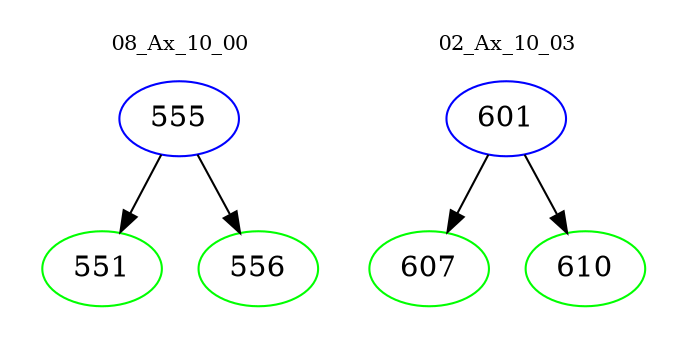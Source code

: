 digraph{
subgraph cluster_0 {
color = white
label = "08_Ax_10_00";
fontsize=10;
T0_555 [label="555", color="blue"]
T0_555 -> T0_551 [color="black"]
T0_551 [label="551", color="green"]
T0_555 -> T0_556 [color="black"]
T0_556 [label="556", color="green"]
}
subgraph cluster_1 {
color = white
label = "02_Ax_10_03";
fontsize=10;
T1_601 [label="601", color="blue"]
T1_601 -> T1_607 [color="black"]
T1_607 [label="607", color="green"]
T1_601 -> T1_610 [color="black"]
T1_610 [label="610", color="green"]
}
}
